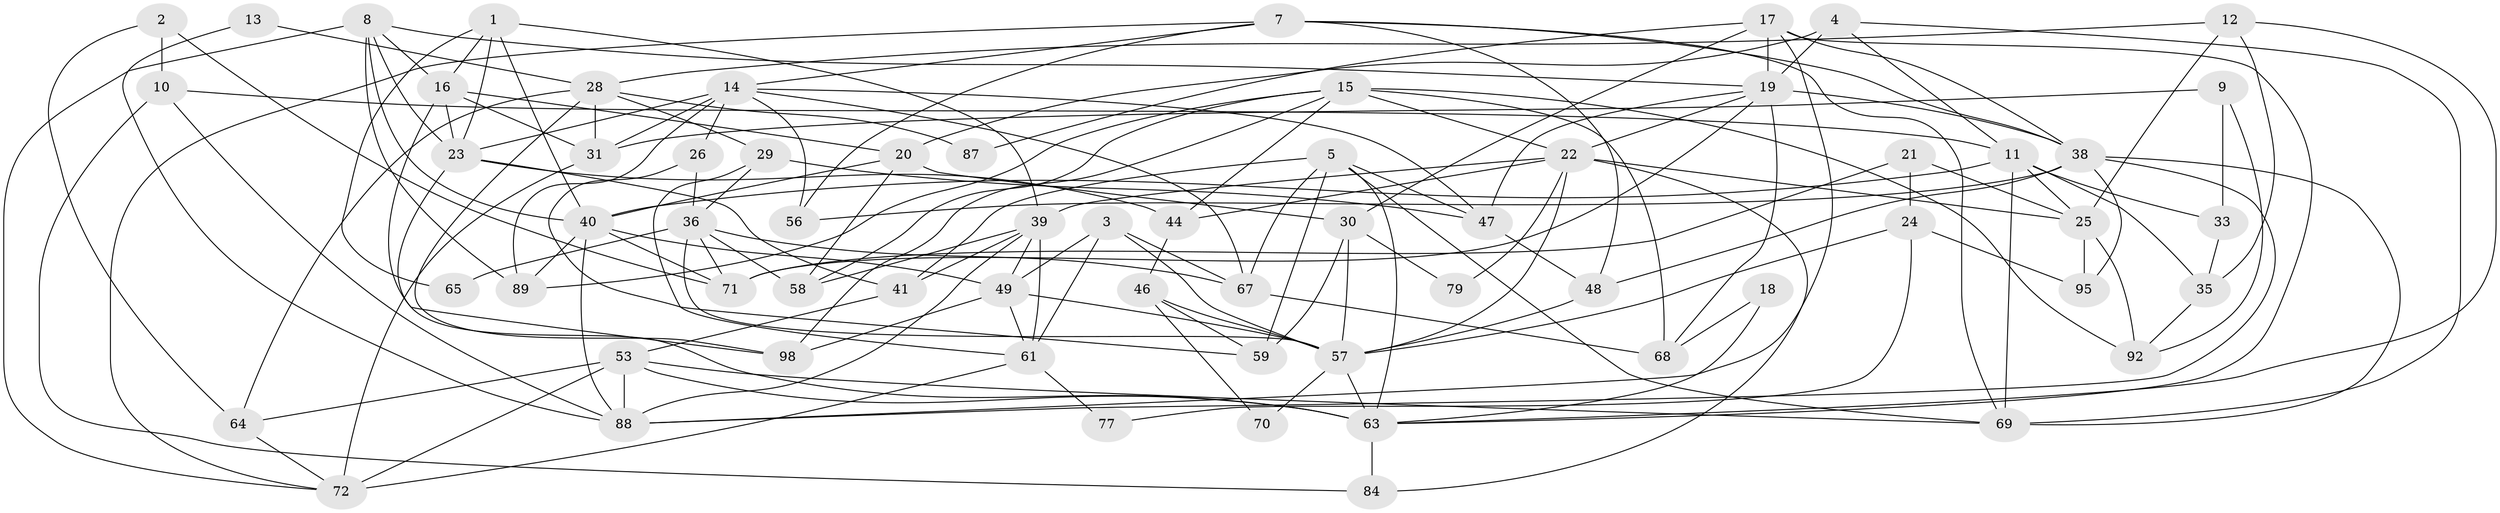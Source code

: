 // Generated by graph-tools (version 1.1) at 2025/23/03/03/25 07:23:56]
// undirected, 65 vertices, 159 edges
graph export_dot {
graph [start="1"]
  node [color=gray90,style=filled];
  1 [super="+96"];
  2 [super="+6"];
  3;
  4 [super="+60"];
  5 [super="+100"];
  7 [super="+55"];
  8 [super="+83"];
  9;
  10 [super="+99"];
  11 [super="+42"];
  12;
  13;
  14 [super="+27"];
  15 [super="+78"];
  16 [super="+50"];
  17 [super="+43"];
  18;
  19 [super="+86"];
  20 [super="+34"];
  21;
  22 [super="+51"];
  23 [super="+66"];
  24 [super="+32"];
  25 [super="+82"];
  26;
  28 [super="+37"];
  29;
  30 [super="+45"];
  31;
  33;
  35 [super="+74"];
  36 [super="+52"];
  38 [super="+54"];
  39 [super="+75"];
  40 [super="+80"];
  41 [super="+76"];
  44;
  46;
  47 [super="+91"];
  48;
  49 [super="+85"];
  53 [super="+62"];
  56;
  57 [super="+81"];
  58;
  59;
  61 [super="+93"];
  63 [super="+73"];
  64;
  65;
  67;
  68;
  69 [super="+97"];
  70;
  71;
  72 [super="+94"];
  77;
  79;
  84;
  87;
  88 [super="+90"];
  89;
  92;
  95;
  98;
  1 -- 39;
  1 -- 23;
  1 -- 16;
  1 -- 65;
  1 -- 40;
  2 -- 10;
  2 -- 64;
  2 -- 71;
  3 -- 57;
  3 -- 67;
  3 -- 61;
  3 -- 49;
  4 -- 20 [weight=2];
  4 -- 19;
  4 -- 11;
  4 -- 69;
  5 -- 67;
  5 -- 69;
  5 -- 63;
  5 -- 59;
  5 -- 47;
  5 -- 41;
  7 -- 56;
  7 -- 14;
  7 -- 38;
  7 -- 48;
  7 -- 72;
  7 -- 69;
  8 -- 19;
  8 -- 23;
  8 -- 16;
  8 -- 89;
  8 -- 40;
  8 -- 72;
  9 -- 92;
  9 -- 31;
  9 -- 33;
  10 -- 84;
  10 -- 88;
  10 -- 11 [weight=2];
  11 -- 40;
  11 -- 33;
  11 -- 69;
  11 -- 25;
  11 -- 35;
  12 -- 28;
  12 -- 35;
  12 -- 25;
  12 -- 63;
  13 -- 88;
  13 -- 28;
  14 -- 31;
  14 -- 67;
  14 -- 56;
  14 -- 89;
  14 -- 26;
  14 -- 47;
  14 -- 23;
  15 -- 22;
  15 -- 44;
  15 -- 68;
  15 -- 92 [weight=2];
  15 -- 98;
  15 -- 89;
  15 -- 58;
  16 -- 20;
  16 -- 31;
  16 -- 98;
  16 -- 23;
  17 -- 87;
  17 -- 88;
  17 -- 38;
  17 -- 63;
  17 -- 19;
  17 -- 30;
  18 -- 68;
  18 -- 63;
  19 -- 22;
  19 -- 38;
  19 -- 68;
  19 -- 71;
  19 -- 47;
  20 -- 58;
  20 -- 30 [weight=2];
  20 -- 40;
  21 -- 71;
  21 -- 24;
  21 -- 25;
  22 -- 25;
  22 -- 57;
  22 -- 79;
  22 -- 44;
  22 -- 84;
  22 -- 39;
  23 -- 44;
  23 -- 41;
  23 -- 63;
  24 -- 95;
  24 -- 57;
  24 -- 77;
  25 -- 95;
  25 -- 92;
  26 -- 36;
  26 -- 59;
  28 -- 98;
  28 -- 31;
  28 -- 64;
  28 -- 87;
  28 -- 29;
  29 -- 61;
  29 -- 36;
  29 -- 47;
  30 -- 57;
  30 -- 79;
  30 -- 59;
  31 -- 72;
  33 -- 35;
  35 -- 92;
  36 -- 57;
  36 -- 65;
  36 -- 67;
  36 -- 71;
  36 -- 58;
  38 -- 56;
  38 -- 95;
  38 -- 48;
  38 -- 88;
  38 -- 69;
  39 -- 49;
  39 -- 88;
  39 -- 41;
  39 -- 58;
  39 -- 61;
  40 -- 88;
  40 -- 71;
  40 -- 89;
  40 -- 49;
  41 -- 53;
  44 -- 46;
  46 -- 59;
  46 -- 70;
  46 -- 57;
  47 -- 48;
  48 -- 57;
  49 -- 57;
  49 -- 61;
  49 -- 98;
  53 -- 64;
  53 -- 63 [weight=2];
  53 -- 88;
  53 -- 72;
  53 -- 69;
  57 -- 70;
  57 -- 63;
  61 -- 72;
  61 -- 77;
  63 -- 84;
  64 -- 72;
  67 -- 68;
}
